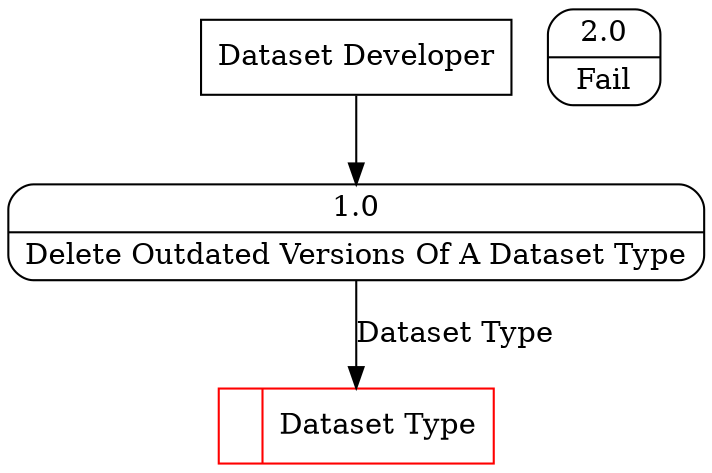 digraph dfd2{ 
node[shape=record]
200 [label="<f0>  |<f1> Dataset Type " color=red];
201 [label="Dataset Developer" shape=box];
202 [label="{<f0> 1.0|<f1> Delete Outdated Versions Of A Dataset Type }" shape=Mrecord];
203 [label="{<f0> 2.0|<f1> Fail }" shape=Mrecord];
201 -> 202
202 -> 200 [label="Dataset Type"]
}